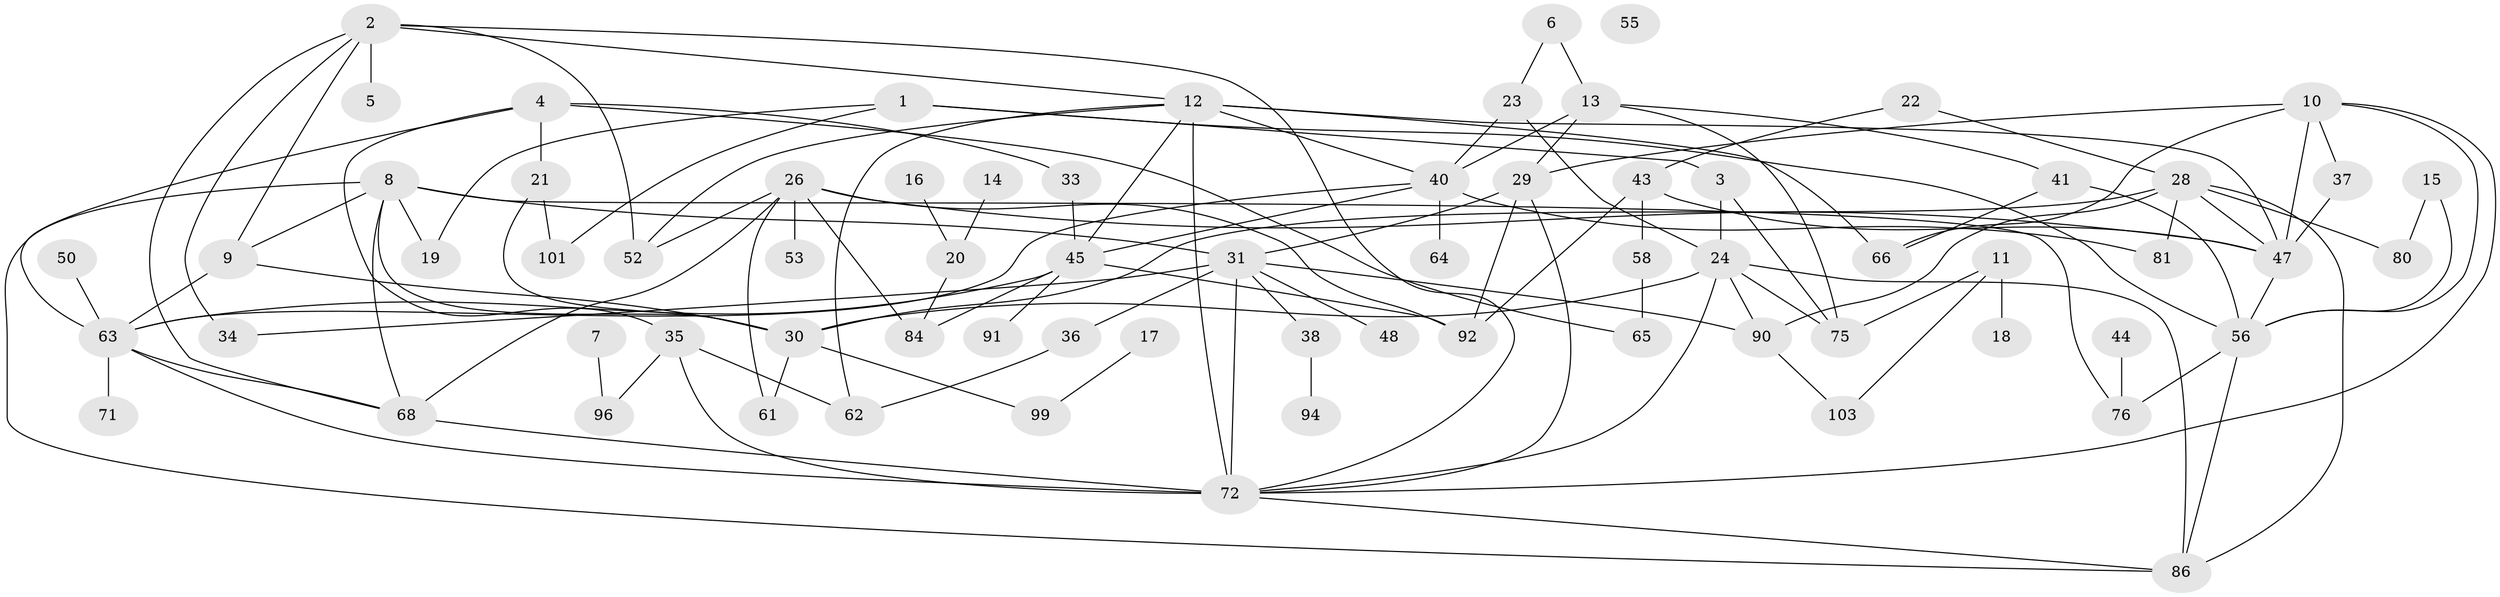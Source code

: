 // Generated by graph-tools (version 1.1) at 2025/23/03/03/25 07:23:29]
// undirected, 71 vertices, 123 edges
graph export_dot {
graph [start="1"]
  node [color=gray90,style=filled];
  1 [super="+85"];
  2 [super="+83"];
  3 [super="+98"];
  4 [super="+27"];
  5;
  6 [super="+51"];
  7;
  8 [super="+93"];
  9;
  10 [super="+70"];
  11 [super="+54"];
  12 [super="+32"];
  13 [super="+25"];
  14;
  15;
  16;
  17;
  18;
  19;
  20 [super="+89"];
  21 [super="+74"];
  22 [super="+39"];
  23;
  24 [super="+57"];
  26 [super="+82"];
  28 [super="+42"];
  29 [super="+46"];
  30;
  31 [super="+69"];
  33 [super="+97"];
  34;
  35 [super="+77"];
  36;
  37;
  38;
  40 [super="+49"];
  41;
  43;
  44;
  45 [super="+73"];
  47 [super="+59"];
  48;
  50;
  52;
  53;
  55;
  56 [super="+60"];
  58;
  61;
  62 [super="+95"];
  63 [super="+67"];
  64;
  65 [super="+78"];
  66 [super="+104"];
  68 [super="+102"];
  71;
  72 [super="+87"];
  75 [super="+79"];
  76;
  80;
  81;
  84 [super="+105"];
  86 [super="+88"];
  90;
  91;
  92 [super="+100"];
  94;
  96;
  99;
  101;
  103;
  1 -- 56;
  1 -- 101;
  1 -- 19;
  1 -- 3;
  2 -- 5;
  2 -- 34;
  2 -- 52;
  2 -- 68;
  2 -- 9;
  2 -- 12;
  2 -- 72;
  3 -- 75;
  3 -- 24;
  4 -- 21;
  4 -- 33;
  4 -- 65;
  4 -- 35;
  4 -- 63;
  6 -- 23;
  6 -- 13;
  7 -- 96;
  8 -- 19;
  8 -- 76;
  8 -- 68;
  8 -- 31;
  8 -- 9;
  8 -- 30;
  8 -- 86;
  9 -- 30;
  9 -- 63;
  10 -- 37;
  10 -- 56;
  10 -- 29;
  10 -- 47;
  10 -- 66;
  10 -- 72;
  11 -- 18;
  11 -- 103;
  11 -- 75;
  12 -- 52;
  12 -- 62;
  12 -- 45;
  12 -- 40;
  12 -- 47;
  12 -- 66;
  12 -- 72;
  13 -- 29;
  13 -- 40;
  13 -- 41;
  13 -- 75;
  14 -- 20;
  15 -- 80;
  15 -- 56;
  16 -- 20;
  17 -- 99;
  20 -- 84;
  21 -- 101;
  21 -- 30;
  22 -- 28;
  22 -- 43;
  23 -- 24;
  23 -- 40;
  24 -- 86;
  24 -- 90;
  24 -- 72;
  24 -- 30;
  24 -- 75;
  26 -- 47;
  26 -- 52;
  26 -- 61;
  26 -- 68;
  26 -- 53;
  26 -- 84;
  26 -- 92;
  28 -- 30;
  28 -- 47;
  28 -- 86;
  28 -- 90;
  28 -- 80;
  28 -- 81;
  29 -- 72;
  29 -- 31;
  29 -- 92;
  30 -- 61;
  30 -- 99;
  31 -- 34;
  31 -- 36;
  31 -- 38;
  31 -- 48;
  31 -- 90;
  31 -- 72;
  33 -- 45;
  35 -- 72;
  35 -- 96;
  35 -- 62;
  36 -- 62;
  37 -- 47;
  38 -- 94;
  40 -- 45;
  40 -- 63;
  40 -- 81;
  40 -- 64;
  41 -- 66;
  41 -- 56;
  43 -- 47;
  43 -- 58;
  43 -- 92;
  44 -- 76;
  45 -- 92;
  45 -- 84;
  45 -- 91;
  45 -- 63;
  47 -- 56;
  50 -- 63;
  56 -- 86;
  56 -- 76;
  58 -- 65;
  63 -- 71;
  63 -- 68;
  63 -- 72 [weight=2];
  68 -- 72 [weight=2];
  72 -- 86;
  90 -- 103;
}
